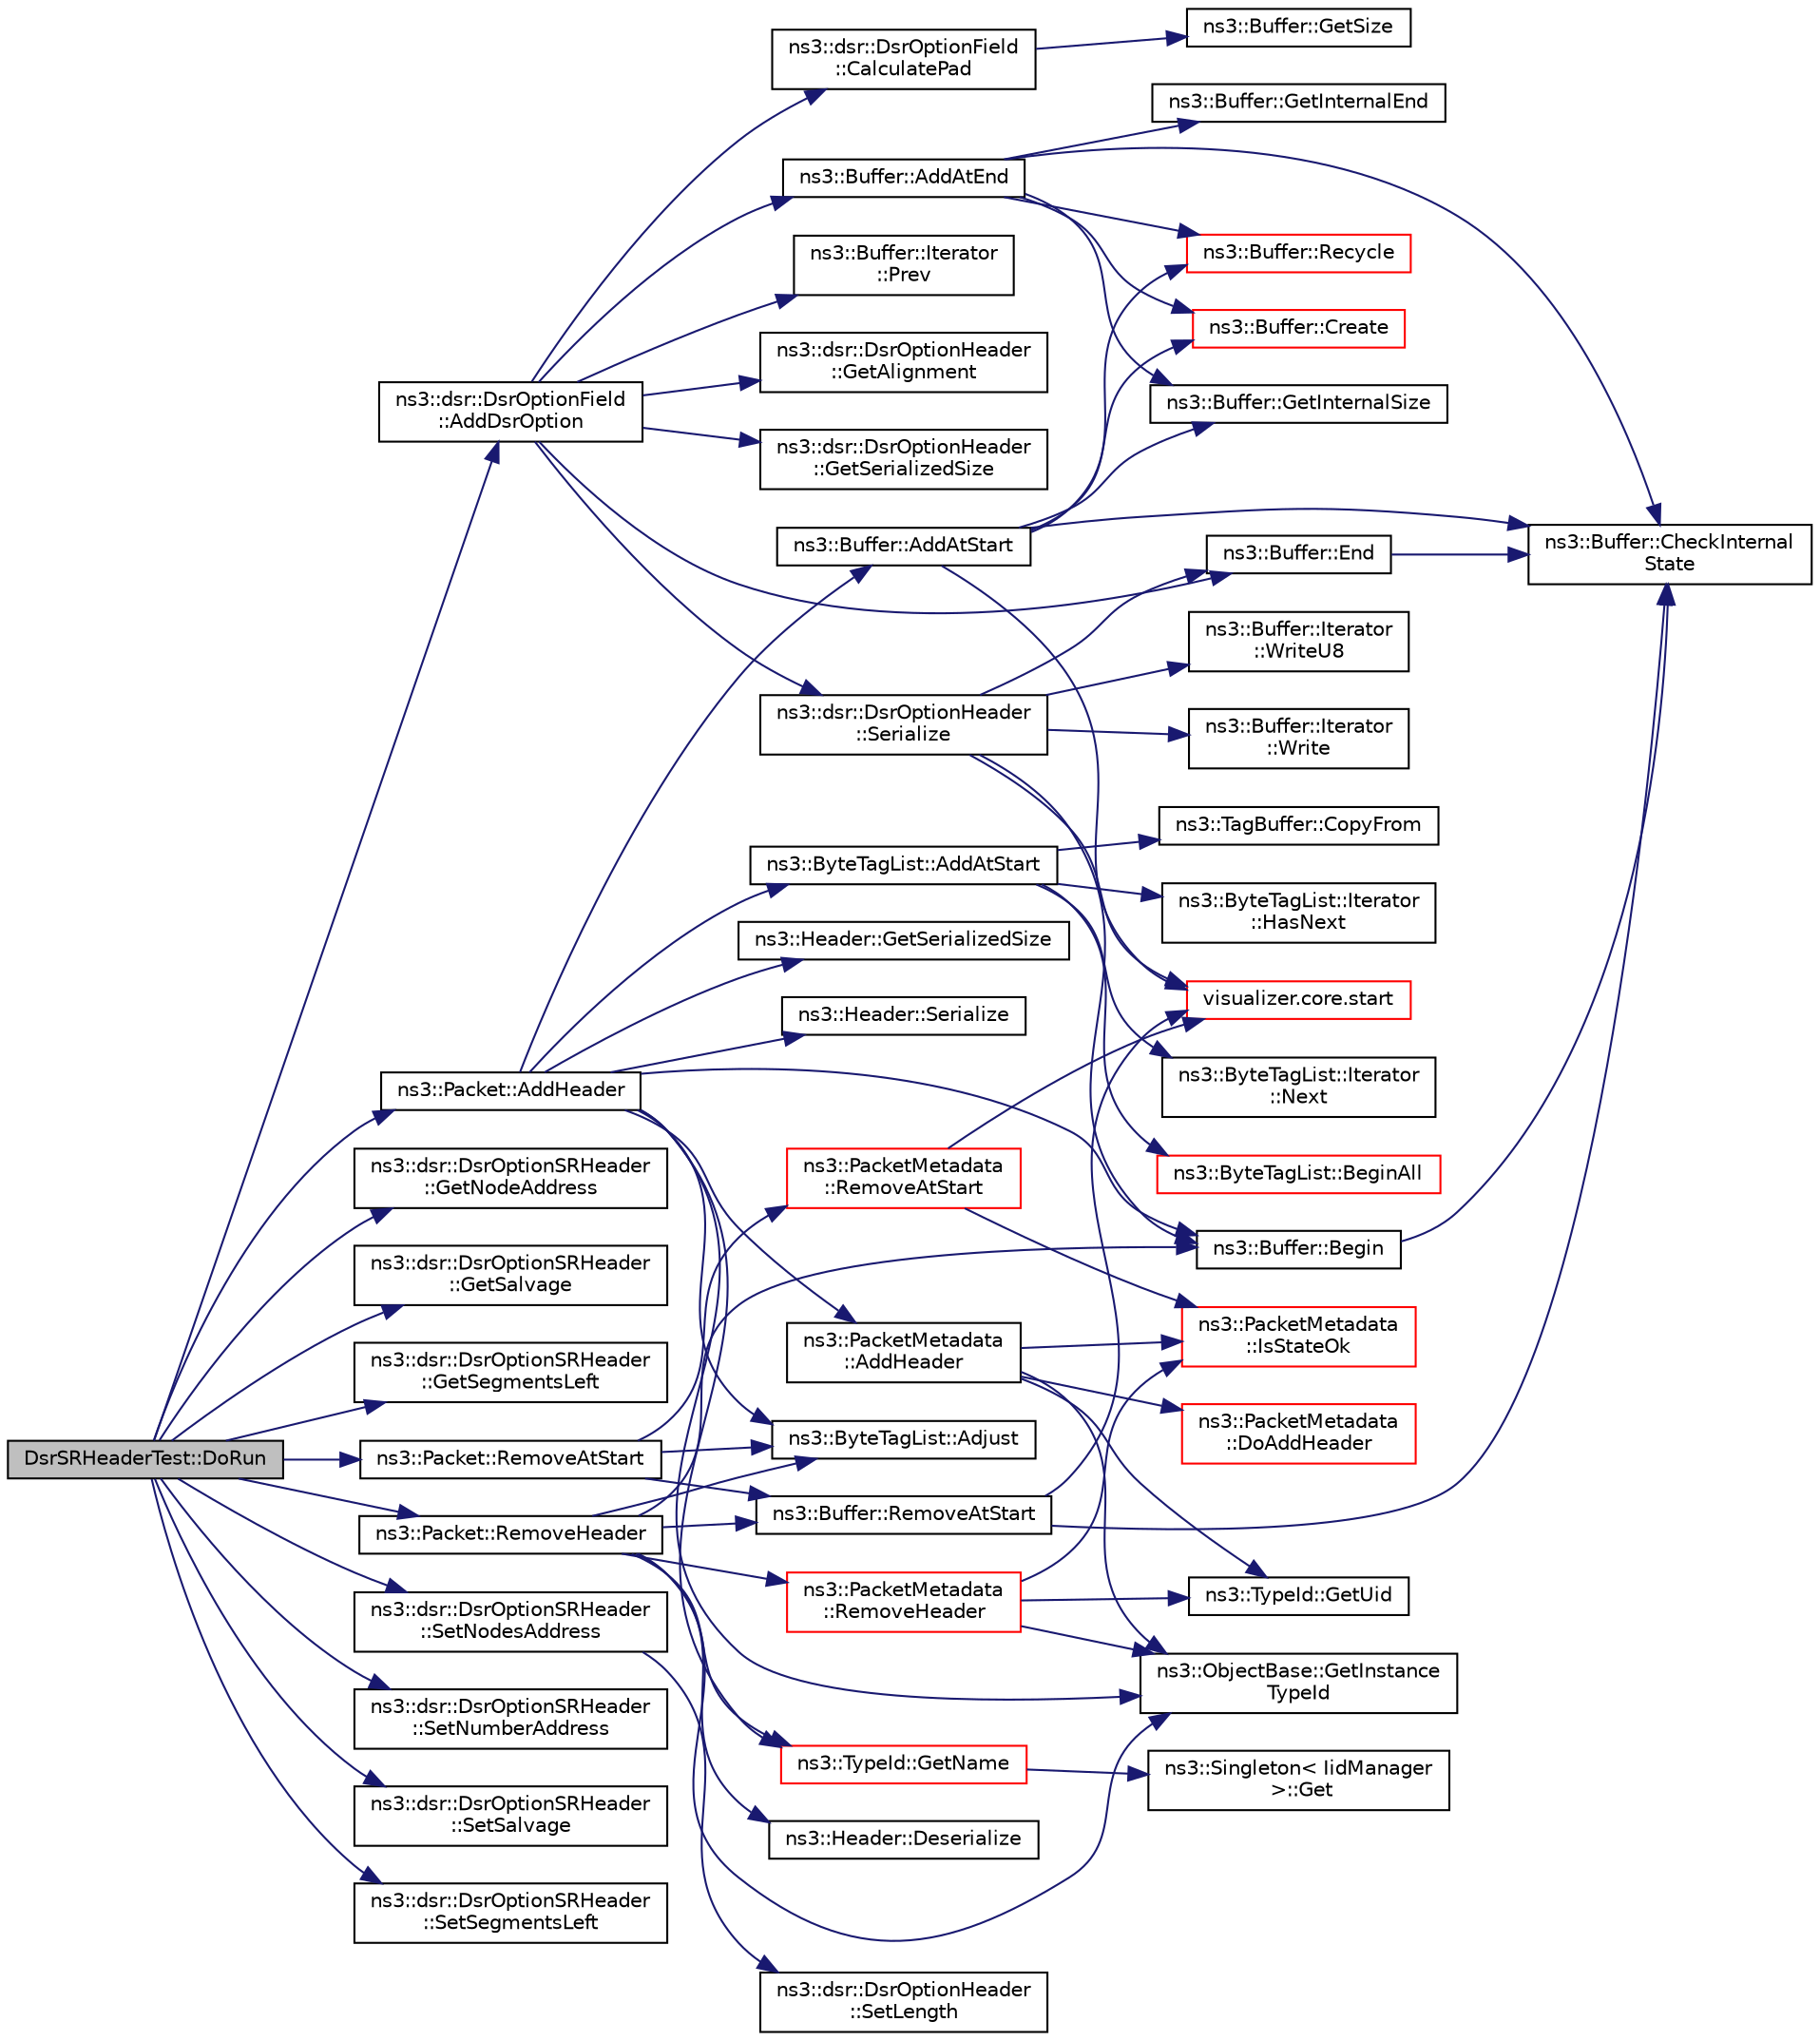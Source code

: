 digraph "DsrSRHeaderTest::DoRun"
{
 // LATEX_PDF_SIZE
  edge [fontname="Helvetica",fontsize="10",labelfontname="Helvetica",labelfontsize="10"];
  node [fontname="Helvetica",fontsize="10",shape=record];
  rankdir="LR";
  Node1 [label="DsrSRHeaderTest::DoRun",height=0.2,width=0.4,color="black", fillcolor="grey75", style="filled", fontcolor="black",tooltip="Implementation to actually run this TestCase."];
  Node1 -> Node2 [color="midnightblue",fontsize="10",style="solid",fontname="Helvetica"];
  Node2 [label="ns3::dsr::DsrOptionField\l::AddDsrOption",height=0.2,width=0.4,color="black", fillcolor="white", style="filled",URL="$classns3_1_1dsr_1_1_dsr_option_field.html#acd03d07018e22f5e2b23975fae84fb3c",tooltip="Serialize the option, prepending pad1 or padn option as necessary."];
  Node2 -> Node3 [color="midnightblue",fontsize="10",style="solid",fontname="Helvetica"];
  Node3 [label="ns3::Buffer::AddAtEnd",height=0.2,width=0.4,color="black", fillcolor="white", style="filled",URL="$classns3_1_1_buffer.html#a92dd87809af24fb10696fee9a9cb56cf",tooltip=" "];
  Node3 -> Node4 [color="midnightblue",fontsize="10",style="solid",fontname="Helvetica"];
  Node4 [label="ns3::Buffer::CheckInternal\lState",height=0.2,width=0.4,color="black", fillcolor="white", style="filled",URL="$classns3_1_1_buffer.html#a200897ee202518b0d2bf91ead4e82be9",tooltip="Checks the internal buffer structures consistency."];
  Node3 -> Node5 [color="midnightblue",fontsize="10",style="solid",fontname="Helvetica"];
  Node5 [label="ns3::Buffer::Create",height=0.2,width=0.4,color="red", fillcolor="white", style="filled",URL="$classns3_1_1_buffer.html#a340c9888e35cf55d024808adfbd75913",tooltip="Create a buffer data storage."];
  Node3 -> Node8 [color="midnightblue",fontsize="10",style="solid",fontname="Helvetica"];
  Node8 [label="ns3::Buffer::GetInternalEnd",height=0.2,width=0.4,color="black", fillcolor="white", style="filled",URL="$classns3_1_1_buffer.html#a731af66f8b400041115cdfb5dbd880b2",tooltip="Get the buffer end position."];
  Node3 -> Node9 [color="midnightblue",fontsize="10",style="solid",fontname="Helvetica"];
  Node9 [label="ns3::Buffer::GetInternalSize",height=0.2,width=0.4,color="black", fillcolor="white", style="filled",URL="$classns3_1_1_buffer.html#a1042168f1f6f3b24ad08a668662ab373",tooltip="Get the buffer real size."];
  Node3 -> Node10 [color="midnightblue",fontsize="10",style="solid",fontname="Helvetica"];
  Node10 [label="ns3::Buffer::Recycle",height=0.2,width=0.4,color="red", fillcolor="white", style="filled",URL="$classns3_1_1_buffer.html#aa14d4354b6de0c9d6044805f6503ecd2",tooltip="Recycle the buffer memory."];
  Node2 -> Node11 [color="midnightblue",fontsize="10",style="solid",fontname="Helvetica"];
  Node11 [label="ns3::dsr::DsrOptionField\l::CalculatePad",height=0.2,width=0.4,color="black", fillcolor="white", style="filled",URL="$classns3_1_1dsr_1_1_dsr_option_field.html#ae5d4f311cda4469609fcd51b679064c3",tooltip="Calculate padding."];
  Node11 -> Node12 [color="midnightblue",fontsize="10",style="solid",fontname="Helvetica"];
  Node12 [label="ns3::Buffer::GetSize",height=0.2,width=0.4,color="black", fillcolor="white", style="filled",URL="$classns3_1_1_buffer.html#a60c9172d2b102f8856c81b2126c8b209",tooltip=" "];
  Node2 -> Node13 [color="midnightblue",fontsize="10",style="solid",fontname="Helvetica"];
  Node13 [label="ns3::Buffer::End",height=0.2,width=0.4,color="black", fillcolor="white", style="filled",URL="$classns3_1_1_buffer.html#abad1405368fbdd7ee25568624cb45e2e",tooltip=" "];
  Node13 -> Node4 [color="midnightblue",fontsize="10",style="solid",fontname="Helvetica"];
  Node2 -> Node14 [color="midnightblue",fontsize="10",style="solid",fontname="Helvetica"];
  Node14 [label="ns3::dsr::DsrOptionHeader\l::GetAlignment",height=0.2,width=0.4,color="black", fillcolor="white", style="filled",URL="$classns3_1_1dsr_1_1_dsr_option_header.html#a0336cb28a7592450d8d4761c9a5baac8",tooltip="Get the Alignment requirement of this option header."];
  Node2 -> Node15 [color="midnightblue",fontsize="10",style="solid",fontname="Helvetica"];
  Node15 [label="ns3::dsr::DsrOptionHeader\l::GetSerializedSize",height=0.2,width=0.4,color="black", fillcolor="white", style="filled",URL="$classns3_1_1dsr_1_1_dsr_option_header.html#a79ff3749c206b4870fd7f9772665332c",tooltip="Get the serialized size of the packet."];
  Node2 -> Node16 [color="midnightblue",fontsize="10",style="solid",fontname="Helvetica"];
  Node16 [label="ns3::Buffer::Iterator\l::Prev",height=0.2,width=0.4,color="black", fillcolor="white", style="filled",URL="$classns3_1_1_buffer_1_1_iterator.html#a9913fb3b506a9f6efe46060531f051d8",tooltip="go backward by one byte"];
  Node2 -> Node17 [color="midnightblue",fontsize="10",style="solid",fontname="Helvetica"];
  Node17 [label="ns3::dsr::DsrOptionHeader\l::Serialize",height=0.2,width=0.4,color="black", fillcolor="white", style="filled",URL="$classns3_1_1dsr_1_1_dsr_option_header.html#a65237001476f25a42b52b81d0a2ce572",tooltip="Serialize the packet."];
  Node17 -> Node18 [color="midnightblue",fontsize="10",style="solid",fontname="Helvetica"];
  Node18 [label="ns3::Buffer::Begin",height=0.2,width=0.4,color="black", fillcolor="white", style="filled",URL="$classns3_1_1_buffer.html#acb977a0179de9abe4e295ce22023b4ca",tooltip=" "];
  Node18 -> Node4 [color="midnightblue",fontsize="10",style="solid",fontname="Helvetica"];
  Node17 -> Node13 [color="midnightblue",fontsize="10",style="solid",fontname="Helvetica"];
  Node17 -> Node19 [color="midnightblue",fontsize="10",style="solid",fontname="Helvetica"];
  Node19 [label="visualizer.core.start",height=0.2,width=0.4,color="red", fillcolor="white", style="filled",URL="$namespacevisualizer_1_1core.html#a2a35e5d8a34af358b508dac8635754e0",tooltip=" "];
  Node17 -> Node22 [color="midnightblue",fontsize="10",style="solid",fontname="Helvetica"];
  Node22 [label="ns3::Buffer::Iterator\l::Write",height=0.2,width=0.4,color="black", fillcolor="white", style="filled",URL="$classns3_1_1_buffer_1_1_iterator.html#a087b4e6b5d038544c750c741e8932d69",tooltip=" "];
  Node17 -> Node23 [color="midnightblue",fontsize="10",style="solid",fontname="Helvetica"];
  Node23 [label="ns3::Buffer::Iterator\l::WriteU8",height=0.2,width=0.4,color="black", fillcolor="white", style="filled",URL="$classns3_1_1_buffer_1_1_iterator.html#a3c7bacca6cbb821c9d14fa4626b7ae16",tooltip=" "];
  Node1 -> Node24 [color="midnightblue",fontsize="10",style="solid",fontname="Helvetica"];
  Node24 [label="ns3::Packet::AddHeader",height=0.2,width=0.4,color="black", fillcolor="white", style="filled",URL="$classns3_1_1_packet.html#a465108c595a0bc592095cbcab1832ed8",tooltip="Add header to this packet."];
  Node24 -> Node25 [color="midnightblue",fontsize="10",style="solid",fontname="Helvetica"];
  Node25 [label="ns3::ByteTagList::AddAtStart",height=0.2,width=0.4,color="black", fillcolor="white", style="filled",URL="$classns3_1_1_byte_tag_list.html#acb4563fbe4299c55af41ba7a166b71d5",tooltip="Make sure that all offsets are bigger than prependOffset which represents the location where new byte..."];
  Node25 -> Node26 [color="midnightblue",fontsize="10",style="solid",fontname="Helvetica"];
  Node26 [label="ns3::ByteTagList::BeginAll",height=0.2,width=0.4,color="red", fillcolor="white", style="filled",URL="$classns3_1_1_byte_tag_list.html#ab1d2c5671ea01900fa9ef58e33d1e739",tooltip="Returns an iterator pointing to the very first tag in this list."];
  Node25 -> Node28 [color="midnightblue",fontsize="10",style="solid",fontname="Helvetica"];
  Node28 [label="ns3::TagBuffer::CopyFrom",height=0.2,width=0.4,color="black", fillcolor="white", style="filled",URL="$classns3_1_1_tag_buffer.html#afe07a9e117449ff5b5d5857291671349",tooltip="Copy the nternal structure of another TagBuffer."];
  Node25 -> Node29 [color="midnightblue",fontsize="10",style="solid",fontname="Helvetica"];
  Node29 [label="ns3::ByteTagList::Iterator\l::HasNext",height=0.2,width=0.4,color="black", fillcolor="white", style="filled",URL="$classns3_1_1_byte_tag_list_1_1_iterator.html#a44e33e812e3eba4fdc168e36380853af",tooltip="Used to determine if the iterator is at the end of the byteTagList."];
  Node25 -> Node30 [color="midnightblue",fontsize="10",style="solid",fontname="Helvetica"];
  Node30 [label="ns3::ByteTagList::Iterator\l::Next",height=0.2,width=0.4,color="black", fillcolor="white", style="filled",URL="$classns3_1_1_byte_tag_list_1_1_iterator.html#af521864d800baab1d9c5262f59ce4433",tooltip="Returns the next Item from the ByteTagList."];
  Node24 -> Node31 [color="midnightblue",fontsize="10",style="solid",fontname="Helvetica"];
  Node31 [label="ns3::Buffer::AddAtStart",height=0.2,width=0.4,color="black", fillcolor="white", style="filled",URL="$classns3_1_1_buffer.html#a8abd8164c3671d3dadc98fc66fade7b1",tooltip=" "];
  Node31 -> Node4 [color="midnightblue",fontsize="10",style="solid",fontname="Helvetica"];
  Node31 -> Node5 [color="midnightblue",fontsize="10",style="solid",fontname="Helvetica"];
  Node31 -> Node9 [color="midnightblue",fontsize="10",style="solid",fontname="Helvetica"];
  Node31 -> Node10 [color="midnightblue",fontsize="10",style="solid",fontname="Helvetica"];
  Node31 -> Node19 [color="midnightblue",fontsize="10",style="solid",fontname="Helvetica"];
  Node24 -> Node32 [color="midnightblue",fontsize="10",style="solid",fontname="Helvetica"];
  Node32 [label="ns3::PacketMetadata\l::AddHeader",height=0.2,width=0.4,color="black", fillcolor="white", style="filled",URL="$classns3_1_1_packet_metadata.html#abdce736c4c5f647242f0808c0d2f9249",tooltip="Add an header."];
  Node32 -> Node33 [color="midnightblue",fontsize="10",style="solid",fontname="Helvetica"];
  Node33 [label="ns3::PacketMetadata\l::DoAddHeader",height=0.2,width=0.4,color="red", fillcolor="white", style="filled",URL="$classns3_1_1_packet_metadata.html#ae5ad09674e28733405c49b2655c51a5a",tooltip="Add an header."];
  Node32 -> Node45 [color="midnightblue",fontsize="10",style="solid",fontname="Helvetica"];
  Node45 [label="ns3::ObjectBase::GetInstance\lTypeId",height=0.2,width=0.4,color="black", fillcolor="white", style="filled",URL="$classns3_1_1_object_base.html#abe5b43a6f5b99a92a4c3122db31f06fb",tooltip="Get the most derived TypeId for this Object."];
  Node32 -> Node46 [color="midnightblue",fontsize="10",style="solid",fontname="Helvetica"];
  Node46 [label="ns3::TypeId::GetUid",height=0.2,width=0.4,color="black", fillcolor="white", style="filled",URL="$classns3_1_1_type_id.html#a429535085325d6f926724771446d9047",tooltip="Get the internal id of this TypeId."];
  Node32 -> Node47 [color="midnightblue",fontsize="10",style="solid",fontname="Helvetica"];
  Node47 [label="ns3::PacketMetadata\l::IsStateOk",height=0.2,width=0.4,color="red", fillcolor="white", style="filled",URL="$classns3_1_1_packet_metadata.html#a547dc7d09f1b2d41a28445a91c2fcf37",tooltip="Check if the metadata state is ok."];
  Node24 -> Node52 [color="midnightblue",fontsize="10",style="solid",fontname="Helvetica"];
  Node52 [label="ns3::ByteTagList::Adjust",height=0.2,width=0.4,color="black", fillcolor="white", style="filled",URL="$classns3_1_1_byte_tag_list.html#a1fec06d7e6daaf8039cf2a148e4090f2",tooltip="Adjust the offsets stored internally by the adjustment delta."];
  Node24 -> Node18 [color="midnightblue",fontsize="10",style="solid",fontname="Helvetica"];
  Node24 -> Node45 [color="midnightblue",fontsize="10",style="solid",fontname="Helvetica"];
  Node24 -> Node53 [color="midnightblue",fontsize="10",style="solid",fontname="Helvetica"];
  Node53 [label="ns3::TypeId::GetName",height=0.2,width=0.4,color="red", fillcolor="white", style="filled",URL="$classns3_1_1_type_id.html#abc4965475a579c2afdc668d7a7d58374",tooltip="Get the name."];
  Node53 -> Node54 [color="midnightblue",fontsize="10",style="solid",fontname="Helvetica"];
  Node54 [label="ns3::Singleton\< IidManager\l \>::Get",height=0.2,width=0.4,color="black", fillcolor="white", style="filled",URL="$classns3_1_1_singleton.html#a80a2cd3c25a27ea72add7a9f7a141ffa",tooltip="Get a pointer to the singleton instance."];
  Node24 -> Node57 [color="midnightblue",fontsize="10",style="solid",fontname="Helvetica"];
  Node57 [label="ns3::Header::GetSerializedSize",height=0.2,width=0.4,color="black", fillcolor="white", style="filled",URL="$classns3_1_1_header.html#a6ef0497eabc1b1fb0ad42738eb73f934",tooltip=" "];
  Node24 -> Node58 [color="midnightblue",fontsize="10",style="solid",fontname="Helvetica"];
  Node58 [label="ns3::Header::Serialize",height=0.2,width=0.4,color="black", fillcolor="white", style="filled",URL="$classns3_1_1_header.html#afb61f1aac69ff8349a6bfe521fab5404",tooltip=" "];
  Node1 -> Node59 [color="midnightblue",fontsize="10",style="solid",fontname="Helvetica"];
  Node59 [label="ns3::dsr::DsrOptionSRHeader\l::GetNodeAddress",height=0.2,width=0.4,color="black", fillcolor="white", style="filled",URL="$classns3_1_1dsr_1_1_dsr_option_s_r_header.html#a08d4b3b290e2a992bd5ee0fc33ccad24",tooltip="Get a Node IPv4 Address."];
  Node1 -> Node60 [color="midnightblue",fontsize="10",style="solid",fontname="Helvetica"];
  Node60 [label="ns3::dsr::DsrOptionSRHeader\l::GetSalvage",height=0.2,width=0.4,color="black", fillcolor="white", style="filled",URL="$classns3_1_1dsr_1_1_dsr_option_s_r_header.html#abe67e0472498b91236d83f994513e27f",tooltip="Get the salvage value for a packet."];
  Node1 -> Node61 [color="midnightblue",fontsize="10",style="solid",fontname="Helvetica"];
  Node61 [label="ns3::dsr::DsrOptionSRHeader\l::GetSegmentsLeft",height=0.2,width=0.4,color="black", fillcolor="white", style="filled",URL="$classns3_1_1dsr_1_1_dsr_option_s_r_header.html#af04502a5869af68ba0ce6bbc01692d48",tooltip="Get the number of segments left to send."];
  Node1 -> Node62 [color="midnightblue",fontsize="10",style="solid",fontname="Helvetica"];
  Node62 [label="ns3::Packet::RemoveAtStart",height=0.2,width=0.4,color="black", fillcolor="white", style="filled",URL="$classns3_1_1_packet.html#a78aa207e7921dd2f9f7e0d0b7a1c730a",tooltip="Remove size bytes from the start of the current packet."];
  Node62 -> Node52 [color="midnightblue",fontsize="10",style="solid",fontname="Helvetica"];
  Node62 -> Node63 [color="midnightblue",fontsize="10",style="solid",fontname="Helvetica"];
  Node63 [label="ns3::Buffer::RemoveAtStart",height=0.2,width=0.4,color="black", fillcolor="white", style="filled",URL="$classns3_1_1_buffer.html#adeecbb3e8f518aec6fee0437578ade4b",tooltip=" "];
  Node63 -> Node4 [color="midnightblue",fontsize="10",style="solid",fontname="Helvetica"];
  Node63 -> Node19 [color="midnightblue",fontsize="10",style="solid",fontname="Helvetica"];
  Node62 -> Node64 [color="midnightblue",fontsize="10",style="solid",fontname="Helvetica"];
  Node64 [label="ns3::PacketMetadata\l::RemoveAtStart",height=0.2,width=0.4,color="red", fillcolor="white", style="filled",URL="$classns3_1_1_packet_metadata.html#a9a0300e7ae709f269d59b6733e590d56",tooltip="Remove a chunk of metadata at the metadata start."];
  Node64 -> Node47 [color="midnightblue",fontsize="10",style="solid",fontname="Helvetica"];
  Node64 -> Node19 [color="midnightblue",fontsize="10",style="solid",fontname="Helvetica"];
  Node1 -> Node68 [color="midnightblue",fontsize="10",style="solid",fontname="Helvetica"];
  Node68 [label="ns3::Packet::RemoveHeader",height=0.2,width=0.4,color="black", fillcolor="white", style="filled",URL="$classns3_1_1_packet.html#a0961eccf975d75f902d40956c93ba63e",tooltip="Deserialize and remove the header from the internal buffer."];
  Node68 -> Node52 [color="midnightblue",fontsize="10",style="solid",fontname="Helvetica"];
  Node68 -> Node18 [color="midnightblue",fontsize="10",style="solid",fontname="Helvetica"];
  Node68 -> Node69 [color="midnightblue",fontsize="10",style="solid",fontname="Helvetica"];
  Node69 [label="ns3::Header::Deserialize",height=0.2,width=0.4,color="black", fillcolor="white", style="filled",URL="$classns3_1_1_header.html#a78be9400bb66b2a8543606f395ef5396",tooltip=" "];
  Node68 -> Node45 [color="midnightblue",fontsize="10",style="solid",fontname="Helvetica"];
  Node68 -> Node53 [color="midnightblue",fontsize="10",style="solid",fontname="Helvetica"];
  Node68 -> Node63 [color="midnightblue",fontsize="10",style="solid",fontname="Helvetica"];
  Node68 -> Node70 [color="midnightblue",fontsize="10",style="solid",fontname="Helvetica"];
  Node70 [label="ns3::PacketMetadata\l::RemoveHeader",height=0.2,width=0.4,color="red", fillcolor="white", style="filled",URL="$classns3_1_1_packet_metadata.html#afa8a589ec783d4998516d7f39f21242d",tooltip="Remove an header."];
  Node70 -> Node45 [color="midnightblue",fontsize="10",style="solid",fontname="Helvetica"];
  Node70 -> Node46 [color="midnightblue",fontsize="10",style="solid",fontname="Helvetica"];
  Node70 -> Node47 [color="midnightblue",fontsize="10",style="solid",fontname="Helvetica"];
  Node1 -> Node71 [color="midnightblue",fontsize="10",style="solid",fontname="Helvetica"];
  Node71 [label="ns3::dsr::DsrOptionSRHeader\l::SetNodesAddress",height=0.2,width=0.4,color="black", fillcolor="white", style="filled",URL="$classns3_1_1dsr_1_1_dsr_option_s_r_header.html#aede4f60ddf515ed837f9c0d64cf8dadd",tooltip="Set the vector of ipv4 address."];
  Node71 -> Node72 [color="midnightblue",fontsize="10",style="solid",fontname="Helvetica"];
  Node72 [label="ns3::dsr::DsrOptionHeader\l::SetLength",height=0.2,width=0.4,color="black", fillcolor="white", style="filled",URL="$classns3_1_1dsr_1_1_dsr_option_header.html#ac13ae881ef80b4c2fce6d59f8aa0fa3e",tooltip="Set the option length."];
  Node1 -> Node73 [color="midnightblue",fontsize="10",style="solid",fontname="Helvetica"];
  Node73 [label="ns3::dsr::DsrOptionSRHeader\l::SetNumberAddress",height=0.2,width=0.4,color="black", fillcolor="white", style="filled",URL="$classns3_1_1dsr_1_1_dsr_option_s_r_header.html#a611f37babb433a5c82b393089e23be51",tooltip="Set the number of ipv4 address."];
  Node1 -> Node74 [color="midnightblue",fontsize="10",style="solid",fontname="Helvetica"];
  Node74 [label="ns3::dsr::DsrOptionSRHeader\l::SetSalvage",height=0.2,width=0.4,color="black", fillcolor="white", style="filled",URL="$classns3_1_1dsr_1_1_dsr_option_s_r_header.html#a70a69c4774bf6dc7d5e840a2e5e67b71",tooltip="Set the salvage value for a packet."];
  Node1 -> Node75 [color="midnightblue",fontsize="10",style="solid",fontname="Helvetica"];
  Node75 [label="ns3::dsr::DsrOptionSRHeader\l::SetSegmentsLeft",height=0.2,width=0.4,color="black", fillcolor="white", style="filled",URL="$classns3_1_1dsr_1_1_dsr_option_s_r_header.html#ab4f451b0b38ab65c84c18d0c3cbb5fd9",tooltip="Set the number of segments left to send."];
}
